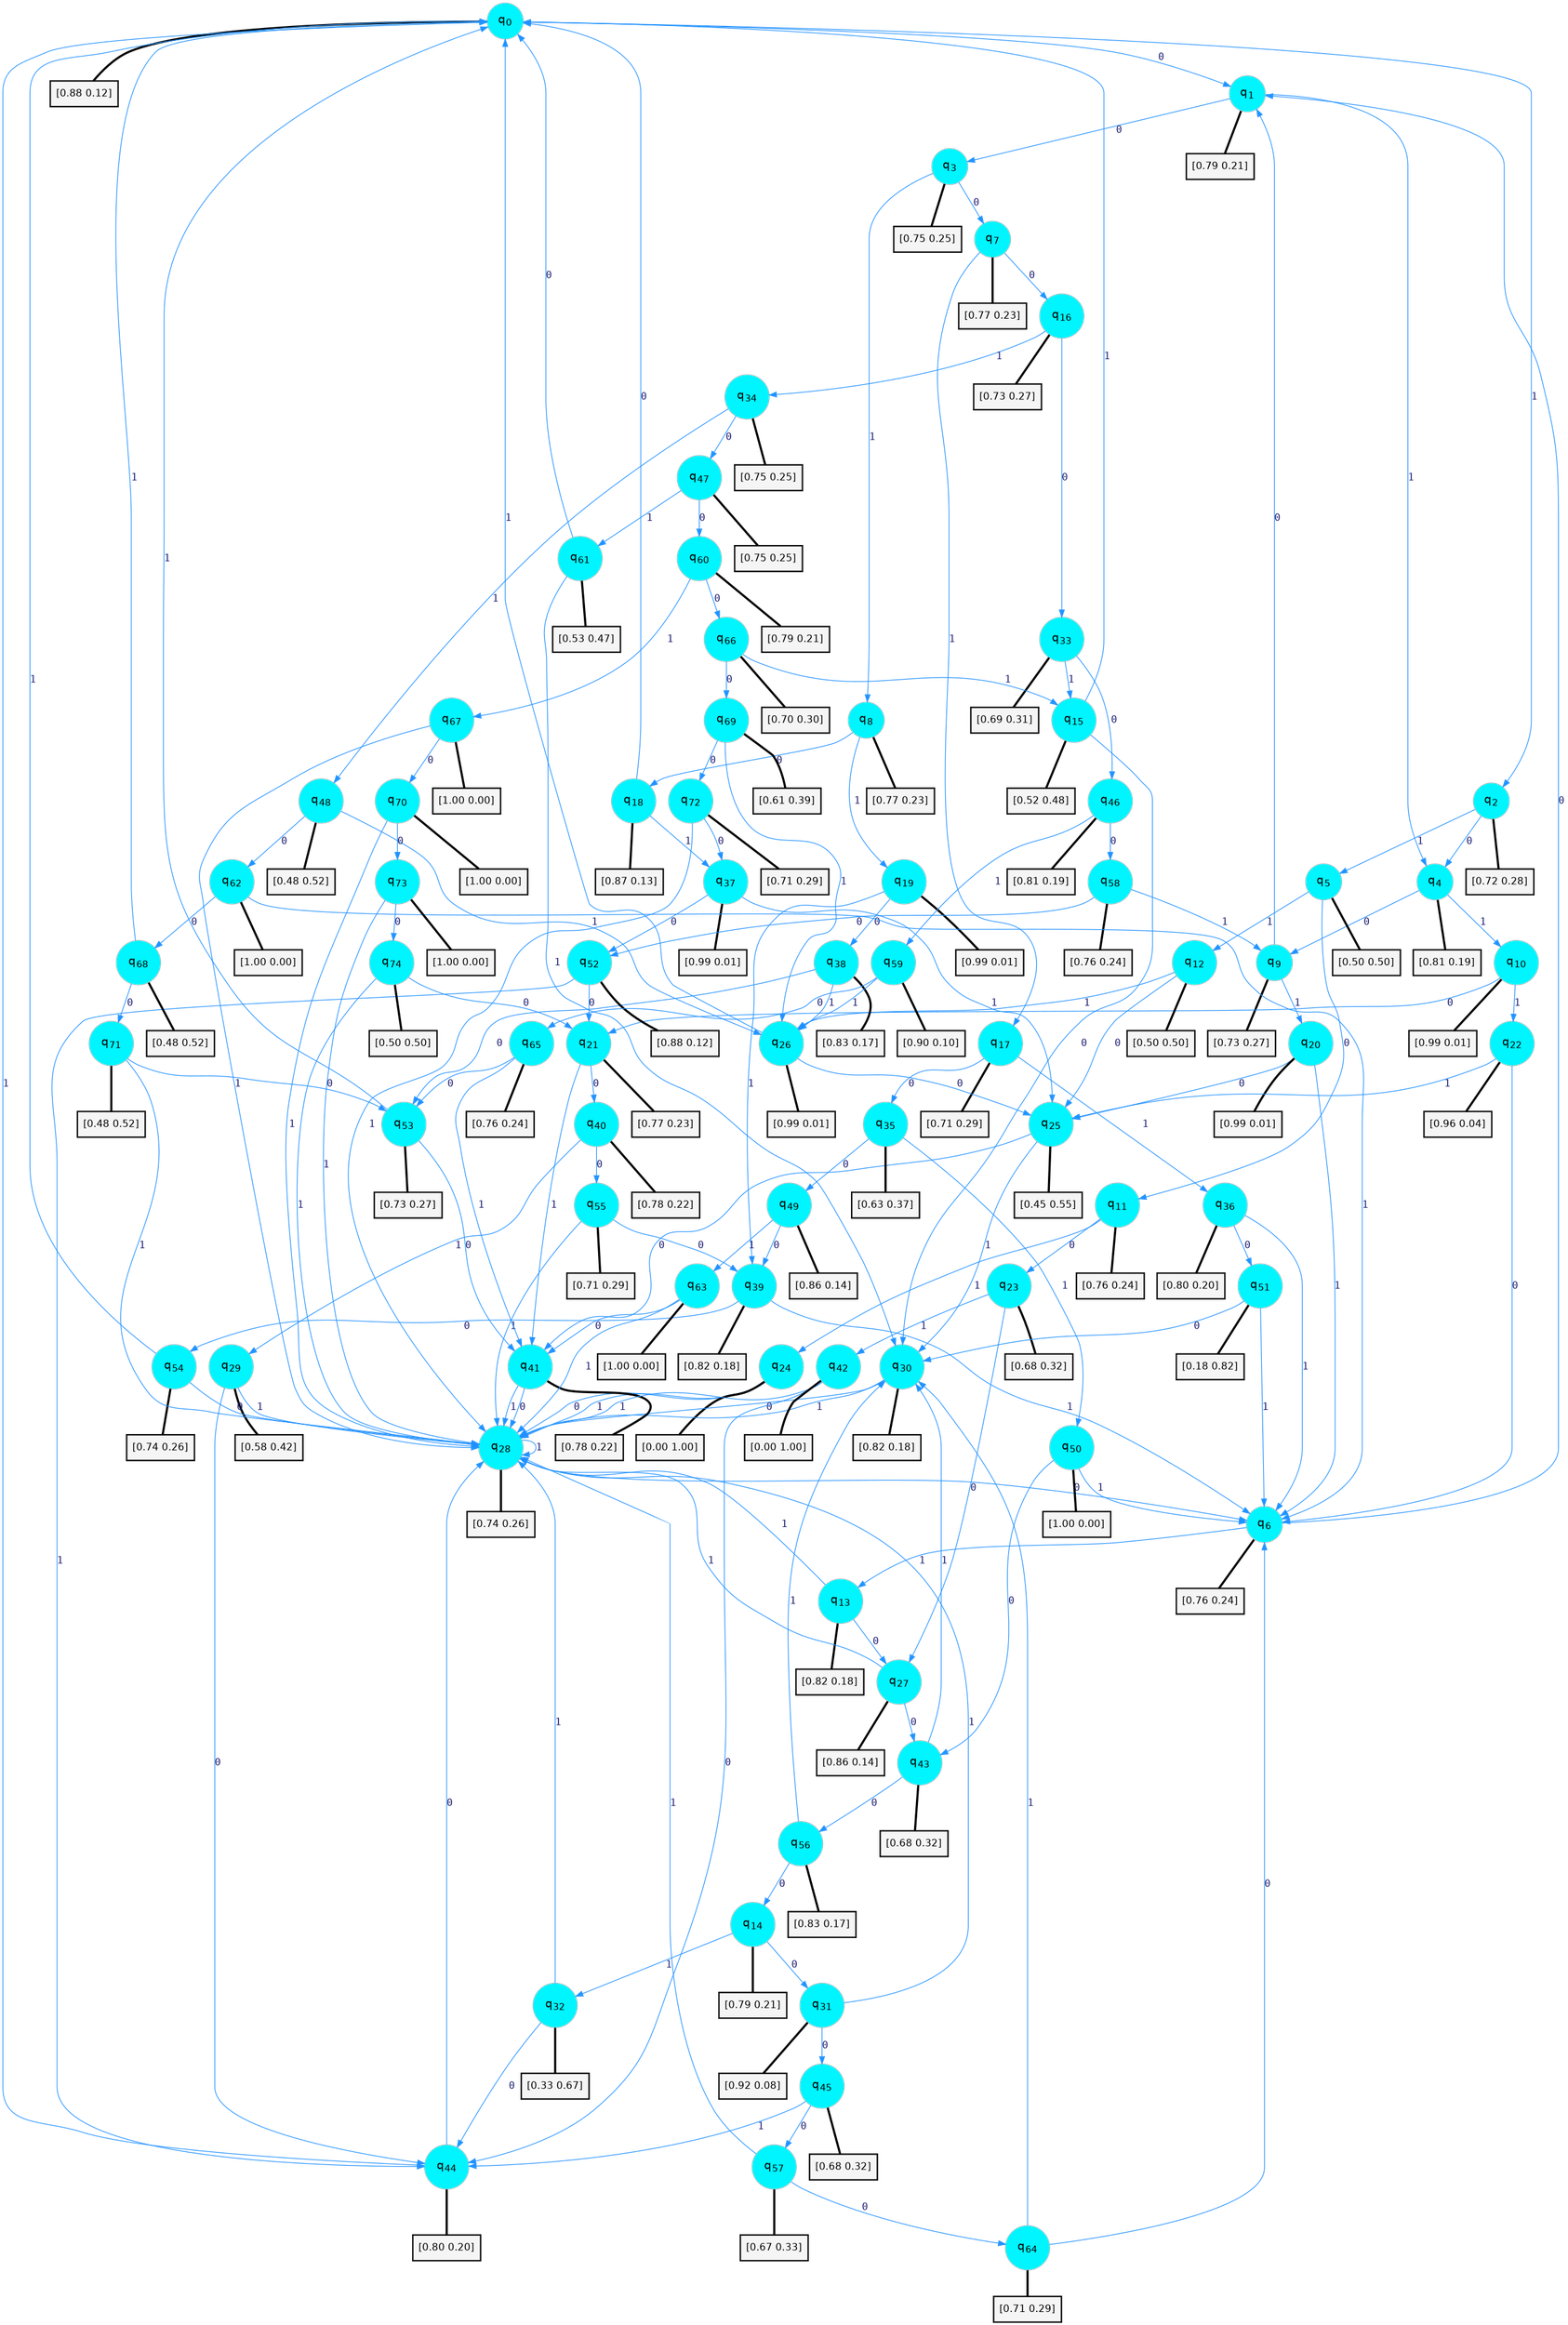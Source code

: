 digraph G {
graph [
bgcolor=transparent, dpi=300, rankdir=TD, size="40,25"];
node [
color=gray, fillcolor=turquoise1, fontcolor=black, fontname=Helvetica, fontsize=16, fontweight=bold, shape=circle, style=filled];
edge [
arrowsize=1, color=dodgerblue1, fontcolor=midnightblue, fontname=courier, fontweight=bold, penwidth=1, style=solid, weight=20];
0[label=<q<SUB>0</SUB>>];
1[label=<q<SUB>1</SUB>>];
2[label=<q<SUB>2</SUB>>];
3[label=<q<SUB>3</SUB>>];
4[label=<q<SUB>4</SUB>>];
5[label=<q<SUB>5</SUB>>];
6[label=<q<SUB>6</SUB>>];
7[label=<q<SUB>7</SUB>>];
8[label=<q<SUB>8</SUB>>];
9[label=<q<SUB>9</SUB>>];
10[label=<q<SUB>10</SUB>>];
11[label=<q<SUB>11</SUB>>];
12[label=<q<SUB>12</SUB>>];
13[label=<q<SUB>13</SUB>>];
14[label=<q<SUB>14</SUB>>];
15[label=<q<SUB>15</SUB>>];
16[label=<q<SUB>16</SUB>>];
17[label=<q<SUB>17</SUB>>];
18[label=<q<SUB>18</SUB>>];
19[label=<q<SUB>19</SUB>>];
20[label=<q<SUB>20</SUB>>];
21[label=<q<SUB>21</SUB>>];
22[label=<q<SUB>22</SUB>>];
23[label=<q<SUB>23</SUB>>];
24[label=<q<SUB>24</SUB>>];
25[label=<q<SUB>25</SUB>>];
26[label=<q<SUB>26</SUB>>];
27[label=<q<SUB>27</SUB>>];
28[label=<q<SUB>28</SUB>>];
29[label=<q<SUB>29</SUB>>];
30[label=<q<SUB>30</SUB>>];
31[label=<q<SUB>31</SUB>>];
32[label=<q<SUB>32</SUB>>];
33[label=<q<SUB>33</SUB>>];
34[label=<q<SUB>34</SUB>>];
35[label=<q<SUB>35</SUB>>];
36[label=<q<SUB>36</SUB>>];
37[label=<q<SUB>37</SUB>>];
38[label=<q<SUB>38</SUB>>];
39[label=<q<SUB>39</SUB>>];
40[label=<q<SUB>40</SUB>>];
41[label=<q<SUB>41</SUB>>];
42[label=<q<SUB>42</SUB>>];
43[label=<q<SUB>43</SUB>>];
44[label=<q<SUB>44</SUB>>];
45[label=<q<SUB>45</SUB>>];
46[label=<q<SUB>46</SUB>>];
47[label=<q<SUB>47</SUB>>];
48[label=<q<SUB>48</SUB>>];
49[label=<q<SUB>49</SUB>>];
50[label=<q<SUB>50</SUB>>];
51[label=<q<SUB>51</SUB>>];
52[label=<q<SUB>52</SUB>>];
53[label=<q<SUB>53</SUB>>];
54[label=<q<SUB>54</SUB>>];
55[label=<q<SUB>55</SUB>>];
56[label=<q<SUB>56</SUB>>];
57[label=<q<SUB>57</SUB>>];
58[label=<q<SUB>58</SUB>>];
59[label=<q<SUB>59</SUB>>];
60[label=<q<SUB>60</SUB>>];
61[label=<q<SUB>61</SUB>>];
62[label=<q<SUB>62</SUB>>];
63[label=<q<SUB>63</SUB>>];
64[label=<q<SUB>64</SUB>>];
65[label=<q<SUB>65</SUB>>];
66[label=<q<SUB>66</SUB>>];
67[label=<q<SUB>67</SUB>>];
68[label=<q<SUB>68</SUB>>];
69[label=<q<SUB>69</SUB>>];
70[label=<q<SUB>70</SUB>>];
71[label=<q<SUB>71</SUB>>];
72[label=<q<SUB>72</SUB>>];
73[label=<q<SUB>73</SUB>>];
74[label=<q<SUB>74</SUB>>];
75[label="[0.88 0.12]", shape=box,fontcolor=black, fontname=Helvetica, fontsize=14, penwidth=2, fillcolor=whitesmoke,color=black];
76[label="[0.79 0.21]", shape=box,fontcolor=black, fontname=Helvetica, fontsize=14, penwidth=2, fillcolor=whitesmoke,color=black];
77[label="[0.72 0.28]", shape=box,fontcolor=black, fontname=Helvetica, fontsize=14, penwidth=2, fillcolor=whitesmoke,color=black];
78[label="[0.75 0.25]", shape=box,fontcolor=black, fontname=Helvetica, fontsize=14, penwidth=2, fillcolor=whitesmoke,color=black];
79[label="[0.81 0.19]", shape=box,fontcolor=black, fontname=Helvetica, fontsize=14, penwidth=2, fillcolor=whitesmoke,color=black];
80[label="[0.50 0.50]", shape=box,fontcolor=black, fontname=Helvetica, fontsize=14, penwidth=2, fillcolor=whitesmoke,color=black];
81[label="[0.76 0.24]", shape=box,fontcolor=black, fontname=Helvetica, fontsize=14, penwidth=2, fillcolor=whitesmoke,color=black];
82[label="[0.77 0.23]", shape=box,fontcolor=black, fontname=Helvetica, fontsize=14, penwidth=2, fillcolor=whitesmoke,color=black];
83[label="[0.77 0.23]", shape=box,fontcolor=black, fontname=Helvetica, fontsize=14, penwidth=2, fillcolor=whitesmoke,color=black];
84[label="[0.73 0.27]", shape=box,fontcolor=black, fontname=Helvetica, fontsize=14, penwidth=2, fillcolor=whitesmoke,color=black];
85[label="[0.99 0.01]", shape=box,fontcolor=black, fontname=Helvetica, fontsize=14, penwidth=2, fillcolor=whitesmoke,color=black];
86[label="[0.76 0.24]", shape=box,fontcolor=black, fontname=Helvetica, fontsize=14, penwidth=2, fillcolor=whitesmoke,color=black];
87[label="[0.50 0.50]", shape=box,fontcolor=black, fontname=Helvetica, fontsize=14, penwidth=2, fillcolor=whitesmoke,color=black];
88[label="[0.82 0.18]", shape=box,fontcolor=black, fontname=Helvetica, fontsize=14, penwidth=2, fillcolor=whitesmoke,color=black];
89[label="[0.79 0.21]", shape=box,fontcolor=black, fontname=Helvetica, fontsize=14, penwidth=2, fillcolor=whitesmoke,color=black];
90[label="[0.52 0.48]", shape=box,fontcolor=black, fontname=Helvetica, fontsize=14, penwidth=2, fillcolor=whitesmoke,color=black];
91[label="[0.73 0.27]", shape=box,fontcolor=black, fontname=Helvetica, fontsize=14, penwidth=2, fillcolor=whitesmoke,color=black];
92[label="[0.71 0.29]", shape=box,fontcolor=black, fontname=Helvetica, fontsize=14, penwidth=2, fillcolor=whitesmoke,color=black];
93[label="[0.87 0.13]", shape=box,fontcolor=black, fontname=Helvetica, fontsize=14, penwidth=2, fillcolor=whitesmoke,color=black];
94[label="[0.99 0.01]", shape=box,fontcolor=black, fontname=Helvetica, fontsize=14, penwidth=2, fillcolor=whitesmoke,color=black];
95[label="[0.99 0.01]", shape=box,fontcolor=black, fontname=Helvetica, fontsize=14, penwidth=2, fillcolor=whitesmoke,color=black];
96[label="[0.77 0.23]", shape=box,fontcolor=black, fontname=Helvetica, fontsize=14, penwidth=2, fillcolor=whitesmoke,color=black];
97[label="[0.96 0.04]", shape=box,fontcolor=black, fontname=Helvetica, fontsize=14, penwidth=2, fillcolor=whitesmoke,color=black];
98[label="[0.68 0.32]", shape=box,fontcolor=black, fontname=Helvetica, fontsize=14, penwidth=2, fillcolor=whitesmoke,color=black];
99[label="[0.00 1.00]", shape=box,fontcolor=black, fontname=Helvetica, fontsize=14, penwidth=2, fillcolor=whitesmoke,color=black];
100[label="[0.45 0.55]", shape=box,fontcolor=black, fontname=Helvetica, fontsize=14, penwidth=2, fillcolor=whitesmoke,color=black];
101[label="[0.99 0.01]", shape=box,fontcolor=black, fontname=Helvetica, fontsize=14, penwidth=2, fillcolor=whitesmoke,color=black];
102[label="[0.86 0.14]", shape=box,fontcolor=black, fontname=Helvetica, fontsize=14, penwidth=2, fillcolor=whitesmoke,color=black];
103[label="[0.74 0.26]", shape=box,fontcolor=black, fontname=Helvetica, fontsize=14, penwidth=2, fillcolor=whitesmoke,color=black];
104[label="[0.58 0.42]", shape=box,fontcolor=black, fontname=Helvetica, fontsize=14, penwidth=2, fillcolor=whitesmoke,color=black];
105[label="[0.82 0.18]", shape=box,fontcolor=black, fontname=Helvetica, fontsize=14, penwidth=2, fillcolor=whitesmoke,color=black];
106[label="[0.92 0.08]", shape=box,fontcolor=black, fontname=Helvetica, fontsize=14, penwidth=2, fillcolor=whitesmoke,color=black];
107[label="[0.33 0.67]", shape=box,fontcolor=black, fontname=Helvetica, fontsize=14, penwidth=2, fillcolor=whitesmoke,color=black];
108[label="[0.69 0.31]", shape=box,fontcolor=black, fontname=Helvetica, fontsize=14, penwidth=2, fillcolor=whitesmoke,color=black];
109[label="[0.75 0.25]", shape=box,fontcolor=black, fontname=Helvetica, fontsize=14, penwidth=2, fillcolor=whitesmoke,color=black];
110[label="[0.63 0.37]", shape=box,fontcolor=black, fontname=Helvetica, fontsize=14, penwidth=2, fillcolor=whitesmoke,color=black];
111[label="[0.80 0.20]", shape=box,fontcolor=black, fontname=Helvetica, fontsize=14, penwidth=2, fillcolor=whitesmoke,color=black];
112[label="[0.99 0.01]", shape=box,fontcolor=black, fontname=Helvetica, fontsize=14, penwidth=2, fillcolor=whitesmoke,color=black];
113[label="[0.83 0.17]", shape=box,fontcolor=black, fontname=Helvetica, fontsize=14, penwidth=2, fillcolor=whitesmoke,color=black];
114[label="[0.82 0.18]", shape=box,fontcolor=black, fontname=Helvetica, fontsize=14, penwidth=2, fillcolor=whitesmoke,color=black];
115[label="[0.78 0.22]", shape=box,fontcolor=black, fontname=Helvetica, fontsize=14, penwidth=2, fillcolor=whitesmoke,color=black];
116[label="[0.78 0.22]", shape=box,fontcolor=black, fontname=Helvetica, fontsize=14, penwidth=2, fillcolor=whitesmoke,color=black];
117[label="[0.00 1.00]", shape=box,fontcolor=black, fontname=Helvetica, fontsize=14, penwidth=2, fillcolor=whitesmoke,color=black];
118[label="[0.68 0.32]", shape=box,fontcolor=black, fontname=Helvetica, fontsize=14, penwidth=2, fillcolor=whitesmoke,color=black];
119[label="[0.80 0.20]", shape=box,fontcolor=black, fontname=Helvetica, fontsize=14, penwidth=2, fillcolor=whitesmoke,color=black];
120[label="[0.68 0.32]", shape=box,fontcolor=black, fontname=Helvetica, fontsize=14, penwidth=2, fillcolor=whitesmoke,color=black];
121[label="[0.81 0.19]", shape=box,fontcolor=black, fontname=Helvetica, fontsize=14, penwidth=2, fillcolor=whitesmoke,color=black];
122[label="[0.75 0.25]", shape=box,fontcolor=black, fontname=Helvetica, fontsize=14, penwidth=2, fillcolor=whitesmoke,color=black];
123[label="[0.48 0.52]", shape=box,fontcolor=black, fontname=Helvetica, fontsize=14, penwidth=2, fillcolor=whitesmoke,color=black];
124[label="[0.86 0.14]", shape=box,fontcolor=black, fontname=Helvetica, fontsize=14, penwidth=2, fillcolor=whitesmoke,color=black];
125[label="[1.00 0.00]", shape=box,fontcolor=black, fontname=Helvetica, fontsize=14, penwidth=2, fillcolor=whitesmoke,color=black];
126[label="[0.18 0.82]", shape=box,fontcolor=black, fontname=Helvetica, fontsize=14, penwidth=2, fillcolor=whitesmoke,color=black];
127[label="[0.88 0.12]", shape=box,fontcolor=black, fontname=Helvetica, fontsize=14, penwidth=2, fillcolor=whitesmoke,color=black];
128[label="[0.73 0.27]", shape=box,fontcolor=black, fontname=Helvetica, fontsize=14, penwidth=2, fillcolor=whitesmoke,color=black];
129[label="[0.74 0.26]", shape=box,fontcolor=black, fontname=Helvetica, fontsize=14, penwidth=2, fillcolor=whitesmoke,color=black];
130[label="[0.71 0.29]", shape=box,fontcolor=black, fontname=Helvetica, fontsize=14, penwidth=2, fillcolor=whitesmoke,color=black];
131[label="[0.83 0.17]", shape=box,fontcolor=black, fontname=Helvetica, fontsize=14, penwidth=2, fillcolor=whitesmoke,color=black];
132[label="[0.67 0.33]", shape=box,fontcolor=black, fontname=Helvetica, fontsize=14, penwidth=2, fillcolor=whitesmoke,color=black];
133[label="[0.76 0.24]", shape=box,fontcolor=black, fontname=Helvetica, fontsize=14, penwidth=2, fillcolor=whitesmoke,color=black];
134[label="[0.90 0.10]", shape=box,fontcolor=black, fontname=Helvetica, fontsize=14, penwidth=2, fillcolor=whitesmoke,color=black];
135[label="[0.79 0.21]", shape=box,fontcolor=black, fontname=Helvetica, fontsize=14, penwidth=2, fillcolor=whitesmoke,color=black];
136[label="[0.53 0.47]", shape=box,fontcolor=black, fontname=Helvetica, fontsize=14, penwidth=2, fillcolor=whitesmoke,color=black];
137[label="[1.00 0.00]", shape=box,fontcolor=black, fontname=Helvetica, fontsize=14, penwidth=2, fillcolor=whitesmoke,color=black];
138[label="[1.00 0.00]", shape=box,fontcolor=black, fontname=Helvetica, fontsize=14, penwidth=2, fillcolor=whitesmoke,color=black];
139[label="[0.71 0.29]", shape=box,fontcolor=black, fontname=Helvetica, fontsize=14, penwidth=2, fillcolor=whitesmoke,color=black];
140[label="[0.76 0.24]", shape=box,fontcolor=black, fontname=Helvetica, fontsize=14, penwidth=2, fillcolor=whitesmoke,color=black];
141[label="[0.70 0.30]", shape=box,fontcolor=black, fontname=Helvetica, fontsize=14, penwidth=2, fillcolor=whitesmoke,color=black];
142[label="[1.00 0.00]", shape=box,fontcolor=black, fontname=Helvetica, fontsize=14, penwidth=2, fillcolor=whitesmoke,color=black];
143[label="[0.48 0.52]", shape=box,fontcolor=black, fontname=Helvetica, fontsize=14, penwidth=2, fillcolor=whitesmoke,color=black];
144[label="[0.61 0.39]", shape=box,fontcolor=black, fontname=Helvetica, fontsize=14, penwidth=2, fillcolor=whitesmoke,color=black];
145[label="[1.00 0.00]", shape=box,fontcolor=black, fontname=Helvetica, fontsize=14, penwidth=2, fillcolor=whitesmoke,color=black];
146[label="[0.48 0.52]", shape=box,fontcolor=black, fontname=Helvetica, fontsize=14, penwidth=2, fillcolor=whitesmoke,color=black];
147[label="[0.71 0.29]", shape=box,fontcolor=black, fontname=Helvetica, fontsize=14, penwidth=2, fillcolor=whitesmoke,color=black];
148[label="[1.00 0.00]", shape=box,fontcolor=black, fontname=Helvetica, fontsize=14, penwidth=2, fillcolor=whitesmoke,color=black];
149[label="[0.50 0.50]", shape=box,fontcolor=black, fontname=Helvetica, fontsize=14, penwidth=2, fillcolor=whitesmoke,color=black];
0->1 [label=0];
0->2 [label=1];
0->75 [arrowhead=none, penwidth=3,color=black];
1->3 [label=0];
1->4 [label=1];
1->76 [arrowhead=none, penwidth=3,color=black];
2->4 [label=0];
2->5 [label=1];
2->77 [arrowhead=none, penwidth=3,color=black];
3->7 [label=0];
3->8 [label=1];
3->78 [arrowhead=none, penwidth=3,color=black];
4->9 [label=0];
4->10 [label=1];
4->79 [arrowhead=none, penwidth=3,color=black];
5->11 [label=0];
5->12 [label=1];
5->80 [arrowhead=none, penwidth=3,color=black];
6->1 [label=0];
6->13 [label=1];
6->81 [arrowhead=none, penwidth=3,color=black];
7->16 [label=0];
7->17 [label=1];
7->82 [arrowhead=none, penwidth=3,color=black];
8->18 [label=0];
8->19 [label=1];
8->83 [arrowhead=none, penwidth=3,color=black];
9->1 [label=0];
9->20 [label=1];
9->84 [arrowhead=none, penwidth=3,color=black];
10->21 [label=0];
10->22 [label=1];
10->85 [arrowhead=none, penwidth=3,color=black];
11->23 [label=0];
11->24 [label=1];
11->86 [arrowhead=none, penwidth=3,color=black];
12->25 [label=0];
12->26 [label=1];
12->87 [arrowhead=none, penwidth=3,color=black];
13->27 [label=0];
13->28 [label=1];
13->88 [arrowhead=none, penwidth=3,color=black];
14->31 [label=0];
14->32 [label=1];
14->89 [arrowhead=none, penwidth=3,color=black];
15->30 [label=0];
15->0 [label=1];
15->90 [arrowhead=none, penwidth=3,color=black];
16->33 [label=0];
16->34 [label=1];
16->91 [arrowhead=none, penwidth=3,color=black];
17->35 [label=0];
17->36 [label=1];
17->92 [arrowhead=none, penwidth=3,color=black];
18->0 [label=0];
18->37 [label=1];
18->93 [arrowhead=none, penwidth=3,color=black];
19->38 [label=0];
19->39 [label=1];
19->94 [arrowhead=none, penwidth=3,color=black];
20->25 [label=0];
20->6 [label=1];
20->95 [arrowhead=none, penwidth=3,color=black];
21->40 [label=0];
21->41 [label=1];
21->96 [arrowhead=none, penwidth=3,color=black];
22->6 [label=0];
22->25 [label=1];
22->97 [arrowhead=none, penwidth=3,color=black];
23->27 [label=0];
23->42 [label=1];
23->98 [arrowhead=none, penwidth=3,color=black];
24->28 [label=0];
24->28 [label=1];
24->99 [arrowhead=none, penwidth=3,color=black];
25->41 [label=0];
25->30 [label=1];
25->100 [arrowhead=none, penwidth=3,color=black];
26->25 [label=0];
26->0 [label=1];
26->101 [arrowhead=none, penwidth=3,color=black];
27->43 [label=0];
27->28 [label=1];
27->102 [arrowhead=none, penwidth=3,color=black];
28->6 [label=0];
28->28 [label=1];
28->103 [arrowhead=none, penwidth=3,color=black];
29->44 [label=0];
29->28 [label=1];
29->104 [arrowhead=none, penwidth=3,color=black];
30->28 [label=0];
30->28 [label=1];
30->105 [arrowhead=none, penwidth=3,color=black];
31->45 [label=0];
31->28 [label=1];
31->106 [arrowhead=none, penwidth=3,color=black];
32->44 [label=0];
32->28 [label=1];
32->107 [arrowhead=none, penwidth=3,color=black];
33->46 [label=0];
33->15 [label=1];
33->108 [arrowhead=none, penwidth=3,color=black];
34->47 [label=0];
34->48 [label=1];
34->109 [arrowhead=none, penwidth=3,color=black];
35->49 [label=0];
35->50 [label=1];
35->110 [arrowhead=none, penwidth=3,color=black];
36->51 [label=0];
36->6 [label=1];
36->111 [arrowhead=none, penwidth=3,color=black];
37->52 [label=0];
37->25 [label=1];
37->112 [arrowhead=none, penwidth=3,color=black];
38->53 [label=0];
38->26 [label=1];
38->113 [arrowhead=none, penwidth=3,color=black];
39->54 [label=0];
39->6 [label=1];
39->114 [arrowhead=none, penwidth=3,color=black];
40->55 [label=0];
40->29 [label=1];
40->115 [arrowhead=none, penwidth=3,color=black];
41->28 [label=0];
41->28 [label=1];
41->116 [arrowhead=none, penwidth=3,color=black];
42->44 [label=0];
42->28 [label=1];
42->117 [arrowhead=none, penwidth=3,color=black];
43->56 [label=0];
43->30 [label=1];
43->118 [arrowhead=none, penwidth=3,color=black];
44->28 [label=0];
44->0 [label=1];
44->119 [arrowhead=none, penwidth=3,color=black];
45->57 [label=0];
45->44 [label=1];
45->120 [arrowhead=none, penwidth=3,color=black];
46->58 [label=0];
46->59 [label=1];
46->121 [arrowhead=none, penwidth=3,color=black];
47->60 [label=0];
47->61 [label=1];
47->122 [arrowhead=none, penwidth=3,color=black];
48->62 [label=0];
48->26 [label=1];
48->123 [arrowhead=none, penwidth=3,color=black];
49->39 [label=0];
49->63 [label=1];
49->124 [arrowhead=none, penwidth=3,color=black];
50->43 [label=0];
50->6 [label=1];
50->125 [arrowhead=none, penwidth=3,color=black];
51->30 [label=0];
51->6 [label=1];
51->126 [arrowhead=none, penwidth=3,color=black];
52->21 [label=0];
52->44 [label=1];
52->127 [arrowhead=none, penwidth=3,color=black];
53->41 [label=0];
53->0 [label=1];
53->128 [arrowhead=none, penwidth=3,color=black];
54->28 [label=0];
54->0 [label=1];
54->129 [arrowhead=none, penwidth=3,color=black];
55->39 [label=0];
55->28 [label=1];
55->130 [arrowhead=none, penwidth=3,color=black];
56->14 [label=0];
56->30 [label=1];
56->131 [arrowhead=none, penwidth=3,color=black];
57->64 [label=0];
57->28 [label=1];
57->132 [arrowhead=none, penwidth=3,color=black];
58->52 [label=0];
58->9 [label=1];
58->133 [arrowhead=none, penwidth=3,color=black];
59->65 [label=0];
59->26 [label=1];
59->134 [arrowhead=none, penwidth=3,color=black];
60->66 [label=0];
60->67 [label=1];
60->135 [arrowhead=none, penwidth=3,color=black];
61->0 [label=0];
61->30 [label=1];
61->136 [arrowhead=none, penwidth=3,color=black];
62->68 [label=0];
62->6 [label=1];
62->137 [arrowhead=none, penwidth=3,color=black];
63->41 [label=0];
63->28 [label=1];
63->138 [arrowhead=none, penwidth=3,color=black];
64->6 [label=0];
64->30 [label=1];
64->139 [arrowhead=none, penwidth=3,color=black];
65->53 [label=0];
65->41 [label=1];
65->140 [arrowhead=none, penwidth=3,color=black];
66->69 [label=0];
66->15 [label=1];
66->141 [arrowhead=none, penwidth=3,color=black];
67->70 [label=0];
67->28 [label=1];
67->142 [arrowhead=none, penwidth=3,color=black];
68->71 [label=0];
68->0 [label=1];
68->143 [arrowhead=none, penwidth=3,color=black];
69->72 [label=0];
69->26 [label=1];
69->144 [arrowhead=none, penwidth=3,color=black];
70->73 [label=0];
70->28 [label=1];
70->145 [arrowhead=none, penwidth=3,color=black];
71->53 [label=0];
71->28 [label=1];
71->146 [arrowhead=none, penwidth=3,color=black];
72->37 [label=0];
72->28 [label=1];
72->147 [arrowhead=none, penwidth=3,color=black];
73->74 [label=0];
73->28 [label=1];
73->148 [arrowhead=none, penwidth=3,color=black];
74->21 [label=0];
74->28 [label=1];
74->149 [arrowhead=none, penwidth=3,color=black];
}
